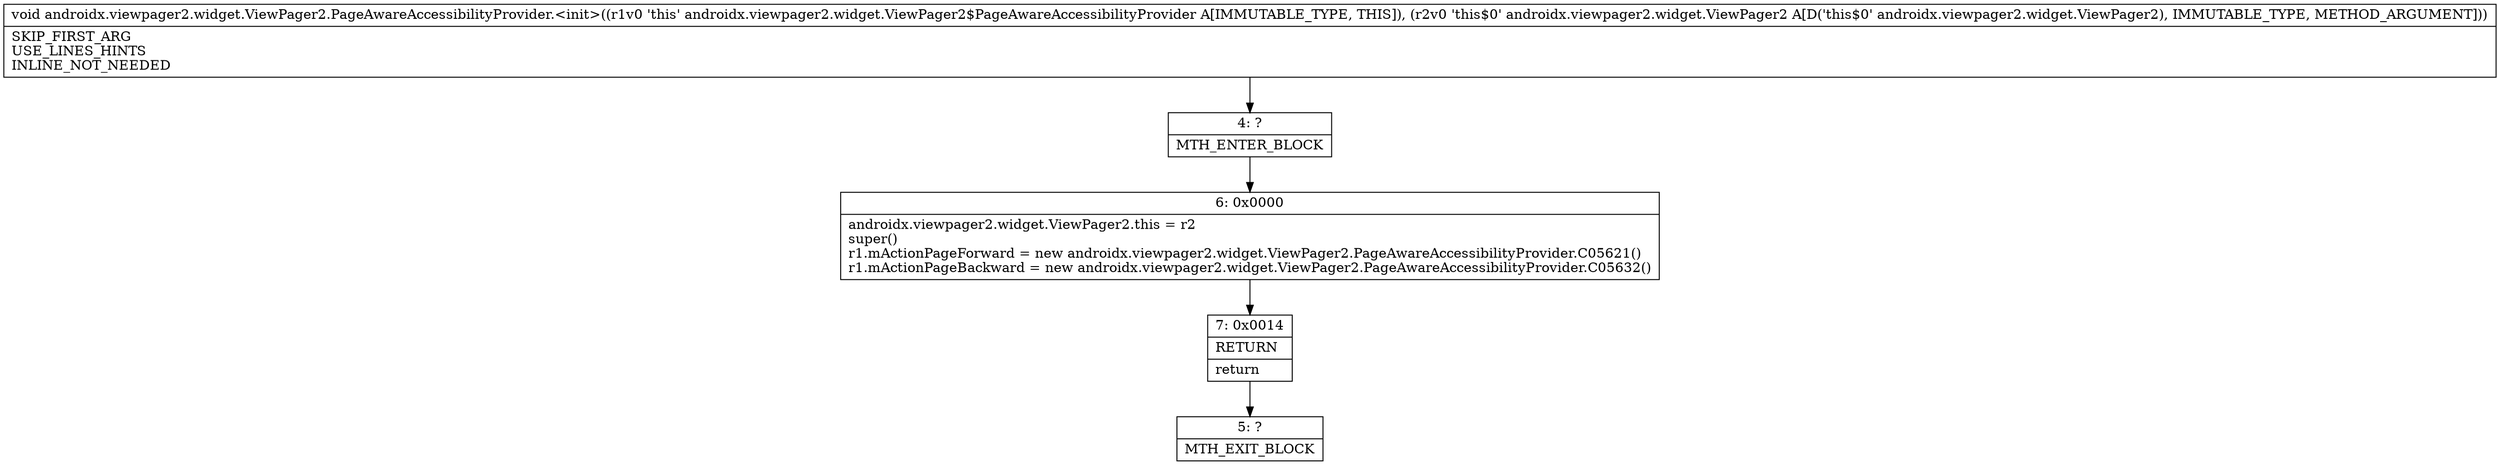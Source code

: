 digraph "CFG forandroidx.viewpager2.widget.ViewPager2.PageAwareAccessibilityProvider.\<init\>(Landroidx\/viewpager2\/widget\/ViewPager2;)V" {
Node_4 [shape=record,label="{4\:\ ?|MTH_ENTER_BLOCK\l}"];
Node_6 [shape=record,label="{6\:\ 0x0000|androidx.viewpager2.widget.ViewPager2.this = r2\lsuper()\lr1.mActionPageForward = new androidx.viewpager2.widget.ViewPager2.PageAwareAccessibilityProvider.C05621()\lr1.mActionPageBackward = new androidx.viewpager2.widget.ViewPager2.PageAwareAccessibilityProvider.C05632()\l}"];
Node_7 [shape=record,label="{7\:\ 0x0014|RETURN\l|return\l}"];
Node_5 [shape=record,label="{5\:\ ?|MTH_EXIT_BLOCK\l}"];
MethodNode[shape=record,label="{void androidx.viewpager2.widget.ViewPager2.PageAwareAccessibilityProvider.\<init\>((r1v0 'this' androidx.viewpager2.widget.ViewPager2$PageAwareAccessibilityProvider A[IMMUTABLE_TYPE, THIS]), (r2v0 'this$0' androidx.viewpager2.widget.ViewPager2 A[D('this$0' androidx.viewpager2.widget.ViewPager2), IMMUTABLE_TYPE, METHOD_ARGUMENT]))  | SKIP_FIRST_ARG\lUSE_LINES_HINTS\lINLINE_NOT_NEEDED\l}"];
MethodNode -> Node_4;Node_4 -> Node_6;
Node_6 -> Node_7;
Node_7 -> Node_5;
}

